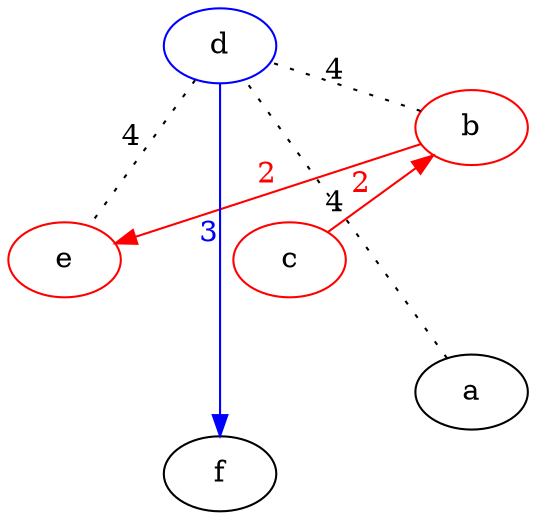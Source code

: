 digraph G {
	graph [layout=twopi, root=c, ranksep=1.5]
	a b[color=red] c[color=red] d[color=blue] e[color=red] f
    {c} -> {b} [label="2", fontcolor=red color=red]
    {b} -> {e} [label="2", fontcolor=red color=red]
    {d} -> {f} [label="3", fontcolor=blue color=blue]
    {f} -> {a} [label="2", arrowhead=none, style=invis]

	{a} -> {b} [label="3", arrowhead=none, style=invis]
	{a} -> {c} [label="3", arrowhead=none, style=invis]
    {a} -> {d} [label="4", arrowhead=none, style=dotted]
    {a} -> {e} [label="2", arrowhead=none, style=invis]
    {b} -> {d} [label="4", arrowhead=none, style=dotted]
    {b} -> {f} [label="5", arrowhead=none, style=invis]
    {c} -> {d} [label="4", arrowhead=none, style=invis]
    {c} -> {e} [label="4", arrowhead=none, style=invis]
    {c} -> {f} [label="5", arrowhead=none, style=invis]
    {d} -> {e} [label="4", arrowhead=none, style=dotted]
    {e} -> {f} [label="4", arrowhead=none, style=invis]
}
